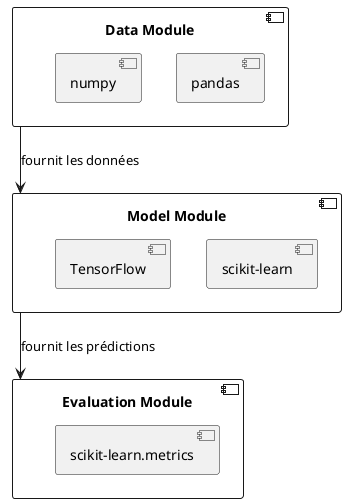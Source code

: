 @startuml
component "Data Module" {
    [pandas]
    [numpy]
}
component "Model Module" {
    [scikit-learn]
    [TensorFlow]
}
component "Evaluation Module" {
    [scikit-learn.metrics]
}

"Data Module" --> "Model Module" : fournit les données
"Model Module" --> "Evaluation Module" : fournit les prédictions
@enduml